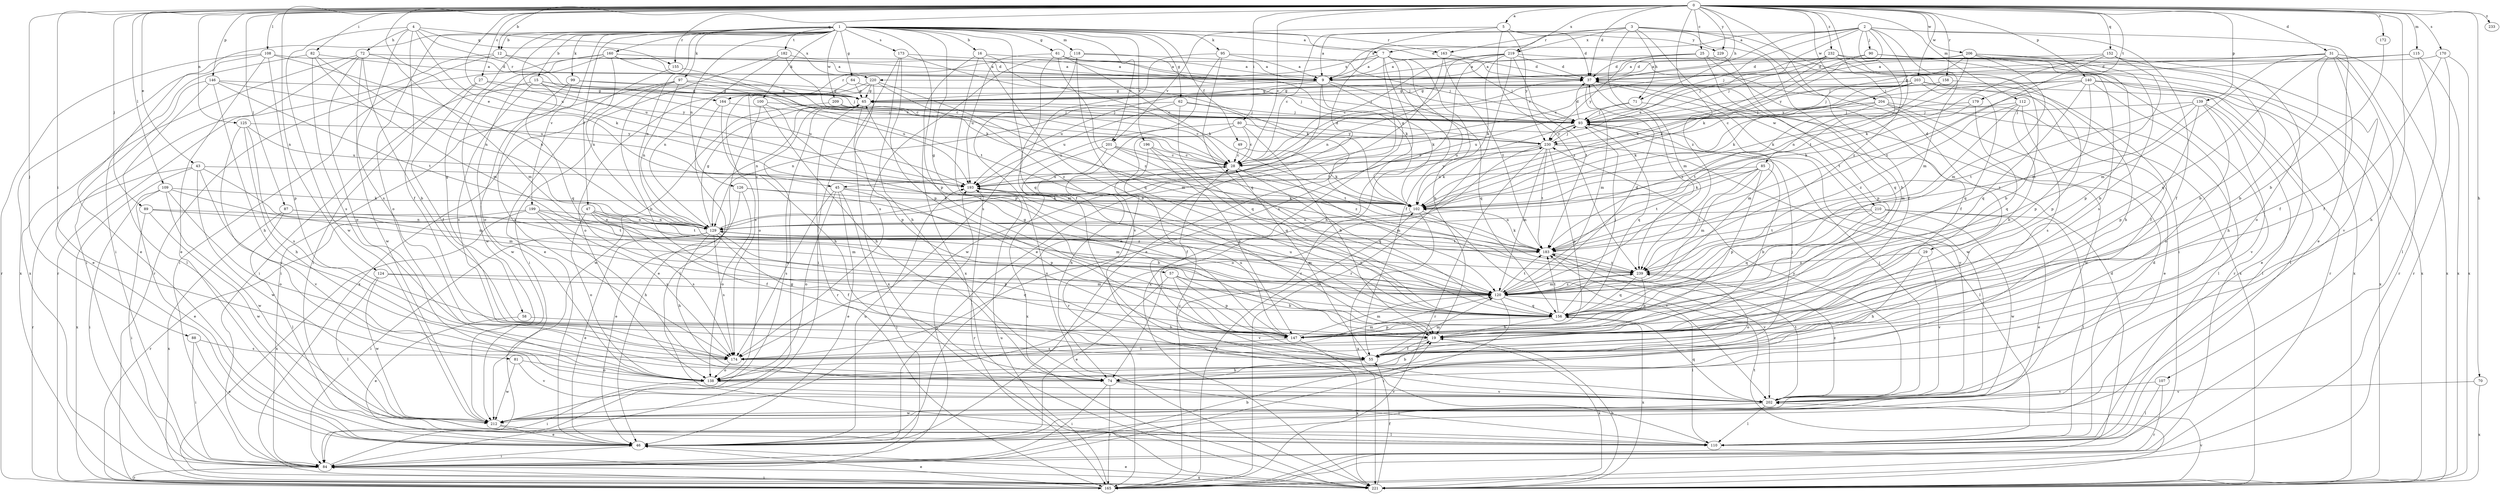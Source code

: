 strict digraph  {
0;
1;
2;
3;
4;
5;
7;
9;
12;
15;
16;
19;
25;
27;
28;
29;
31;
37;
43;
45;
46;
47;
49;
55;
57;
58;
61;
62;
64;
65;
70;
71;
72;
74;
80;
81;
82;
84;
85;
87;
88;
89;
90;
93;
95;
97;
99;
100;
102;
107;
108;
109;
110;
112;
115;
118;
120;
124;
125;
126;
129;
138;
139;
140;
146;
147;
152;
155;
156;
158;
160;
163;
164;
165;
170;
172;
173;
174;
179;
182;
183;
193;
196;
199;
201;
202;
203;
204;
206;
209;
210;
212;
219;
220;
221;
229;
230;
232;
233;
239;
0 -> 5  [label=a];
0 -> 12  [label=b];
0 -> 25  [label=c];
0 -> 27  [label=c];
0 -> 28  [label=c];
0 -> 29  [label=d];
0 -> 31  [label=d];
0 -> 37  [label=d];
0 -> 43  [label=e];
0 -> 45  [label=e];
0 -> 70  [label=h];
0 -> 71  [label=h];
0 -> 80  [label=i];
0 -> 81  [label=i];
0 -> 82  [label=i];
0 -> 85  [label=j];
0 -> 87  [label=j];
0 -> 88  [label=j];
0 -> 89  [label=j];
0 -> 107  [label=l];
0 -> 108  [label=l];
0 -> 109  [label=l];
0 -> 112  [label=m];
0 -> 115  [label=m];
0 -> 124  [label=n];
0 -> 125  [label=n];
0 -> 139  [label=p];
0 -> 140  [label=p];
0 -> 146  [label=p];
0 -> 152  [label=q];
0 -> 155  [label=q];
0 -> 158  [label=r];
0 -> 170  [label=s];
0 -> 172  [label=s];
0 -> 179  [label=t];
0 -> 193  [label=u];
0 -> 203  [label=w];
0 -> 204  [label=w];
0 -> 206  [label=w];
0 -> 219  [label=x];
0 -> 229  [label=y];
0 -> 232  [label=z];
0 -> 233  [label=z];
0 -> 239  [label=z];
1 -> 7  [label=a];
1 -> 12  [label=b];
1 -> 15  [label=b];
1 -> 16  [label=b];
1 -> 37  [label=d];
1 -> 47  [label=f];
1 -> 49  [label=f];
1 -> 55  [label=f];
1 -> 57  [label=g];
1 -> 58  [label=g];
1 -> 61  [label=g];
1 -> 62  [label=g];
1 -> 64  [label=g];
1 -> 84  [label=i];
1 -> 95  [label=k];
1 -> 97  [label=k];
1 -> 99  [label=k];
1 -> 100  [label=k];
1 -> 118  [label=m];
1 -> 126  [label=n];
1 -> 129  [label=n];
1 -> 138  [label=o];
1 -> 147  [label=p];
1 -> 160  [label=r];
1 -> 163  [label=r];
1 -> 173  [label=s];
1 -> 182  [label=t];
1 -> 193  [label=u];
1 -> 196  [label=v];
1 -> 199  [label=v];
1 -> 201  [label=v];
1 -> 209  [label=w];
2 -> 7  [label=a];
2 -> 9  [label=a];
2 -> 28  [label=c];
2 -> 45  [label=e];
2 -> 46  [label=e];
2 -> 55  [label=f];
2 -> 90  [label=j];
2 -> 93  [label=j];
2 -> 102  [label=k];
2 -> 120  [label=m];
2 -> 183  [label=t];
2 -> 239  [label=z];
3 -> 9  [label=a];
3 -> 19  [label=b];
3 -> 28  [label=c];
3 -> 55  [label=f];
3 -> 71  [label=h];
3 -> 84  [label=i];
3 -> 120  [label=m];
3 -> 163  [label=r];
3 -> 210  [label=w];
3 -> 219  [label=x];
4 -> 55  [label=f];
4 -> 72  [label=h];
4 -> 102  [label=k];
4 -> 155  [label=q];
4 -> 164  [label=r];
4 -> 174  [label=s];
4 -> 212  [label=w];
4 -> 220  [label=x];
5 -> 37  [label=d];
5 -> 46  [label=e];
5 -> 201  [label=v];
5 -> 229  [label=y];
5 -> 230  [label=y];
5 -> 239  [label=z];
7 -> 9  [label=a];
7 -> 19  [label=b];
7 -> 46  [label=e];
7 -> 55  [label=f];
7 -> 74  [label=h];
7 -> 93  [label=j];
7 -> 164  [label=r];
7 -> 165  [label=r];
7 -> 220  [label=x];
9 -> 65  [label=g];
9 -> 102  [label=k];
9 -> 156  [label=q];
9 -> 193  [label=u];
9 -> 212  [label=w];
9 -> 221  [label=x];
12 -> 28  [label=c];
12 -> 37  [label=d];
12 -> 84  [label=i];
12 -> 165  [label=r];
15 -> 65  [label=g];
15 -> 84  [label=i];
15 -> 93  [label=j];
15 -> 156  [label=q];
15 -> 174  [label=s];
15 -> 193  [label=u];
16 -> 9  [label=a];
16 -> 19  [label=b];
16 -> 102  [label=k];
16 -> 147  [label=p];
16 -> 221  [label=x];
19 -> 55  [label=f];
19 -> 65  [label=g];
19 -> 174  [label=s];
19 -> 221  [label=x];
25 -> 9  [label=a];
25 -> 37  [label=d];
25 -> 55  [label=f];
25 -> 147  [label=p];
25 -> 165  [label=r];
25 -> 230  [label=y];
27 -> 55  [label=f];
27 -> 65  [label=g];
27 -> 110  [label=l];
27 -> 230  [label=y];
28 -> 37  [label=d];
28 -> 120  [label=m];
28 -> 156  [label=q];
28 -> 193  [label=u];
29 -> 74  [label=h];
29 -> 202  [label=v];
29 -> 239  [label=z];
31 -> 9  [label=a];
31 -> 19  [label=b];
31 -> 55  [label=f];
31 -> 74  [label=h];
31 -> 93  [label=j];
31 -> 120  [label=m];
31 -> 156  [label=q];
31 -> 165  [label=r];
31 -> 221  [label=x];
37 -> 65  [label=g];
37 -> 120  [label=m];
37 -> 212  [label=w];
37 -> 239  [label=z];
43 -> 120  [label=m];
43 -> 165  [label=r];
43 -> 193  [label=u];
43 -> 202  [label=v];
43 -> 212  [label=w];
43 -> 221  [label=x];
45 -> 46  [label=e];
45 -> 84  [label=i];
45 -> 102  [label=k];
45 -> 138  [label=o];
45 -> 147  [label=p];
45 -> 174  [label=s];
46 -> 84  [label=i];
46 -> 193  [label=u];
47 -> 55  [label=f];
47 -> 120  [label=m];
47 -> 129  [label=n];
47 -> 138  [label=o];
47 -> 174  [label=s];
47 -> 239  [label=z];
49 -> 28  [label=c];
49 -> 102  [label=k];
55 -> 28  [label=c];
55 -> 74  [label=h];
55 -> 120  [label=m];
57 -> 19  [label=b];
57 -> 46  [label=e];
57 -> 120  [label=m];
57 -> 147  [label=p];
57 -> 202  [label=v];
58 -> 19  [label=b];
58 -> 46  [label=e];
61 -> 9  [label=a];
61 -> 28  [label=c];
61 -> 93  [label=j];
61 -> 156  [label=q];
61 -> 193  [label=u];
61 -> 239  [label=z];
62 -> 93  [label=j];
62 -> 129  [label=n];
62 -> 156  [label=q];
62 -> 183  [label=t];
62 -> 193  [label=u];
64 -> 65  [label=g];
64 -> 93  [label=j];
64 -> 138  [label=o];
65 -> 93  [label=j];
65 -> 129  [label=n];
65 -> 147  [label=p];
65 -> 165  [label=r];
65 -> 212  [label=w];
70 -> 202  [label=v];
70 -> 221  [label=x];
71 -> 93  [label=j];
71 -> 120  [label=m];
71 -> 193  [label=u];
72 -> 9  [label=a];
72 -> 19  [label=b];
72 -> 84  [label=i];
72 -> 120  [label=m];
72 -> 138  [label=o];
72 -> 212  [label=w];
72 -> 221  [label=x];
74 -> 19  [label=b];
74 -> 84  [label=i];
74 -> 110  [label=l];
74 -> 165  [label=r];
74 -> 202  [label=v];
80 -> 19  [label=b];
80 -> 28  [label=c];
80 -> 165  [label=r];
80 -> 193  [label=u];
80 -> 230  [label=y];
81 -> 138  [label=o];
81 -> 202  [label=v];
81 -> 212  [label=w];
82 -> 9  [label=a];
82 -> 46  [label=e];
82 -> 120  [label=m];
82 -> 129  [label=n];
82 -> 174  [label=s];
84 -> 19  [label=b];
84 -> 37  [label=d];
84 -> 65  [label=g];
84 -> 165  [label=r];
84 -> 193  [label=u];
84 -> 221  [label=x];
85 -> 19  [label=b];
85 -> 102  [label=k];
85 -> 120  [label=m];
85 -> 147  [label=p];
85 -> 183  [label=t];
85 -> 193  [label=u];
85 -> 239  [label=z];
87 -> 110  [label=l];
87 -> 120  [label=m];
87 -> 129  [label=n];
87 -> 221  [label=x];
88 -> 46  [label=e];
88 -> 84  [label=i];
88 -> 174  [label=s];
89 -> 84  [label=i];
89 -> 129  [label=n];
89 -> 183  [label=t];
89 -> 212  [label=w];
90 -> 37  [label=d];
90 -> 102  [label=k];
90 -> 174  [label=s];
90 -> 221  [label=x];
93 -> 37  [label=d];
93 -> 156  [label=q];
93 -> 193  [label=u];
93 -> 202  [label=v];
93 -> 230  [label=y];
95 -> 9  [label=a];
95 -> 93  [label=j];
95 -> 156  [label=q];
95 -> 174  [label=s];
95 -> 202  [label=v];
97 -> 19  [label=b];
97 -> 65  [label=g];
97 -> 84  [label=i];
97 -> 129  [label=n];
97 -> 193  [label=u];
97 -> 221  [label=x];
99 -> 65  [label=g];
99 -> 93  [label=j];
99 -> 174  [label=s];
99 -> 212  [label=w];
100 -> 46  [label=e];
100 -> 74  [label=h];
100 -> 93  [label=j];
100 -> 120  [label=m];
102 -> 129  [label=n];
102 -> 202  [label=v];
102 -> 221  [label=x];
107 -> 110  [label=l];
107 -> 165  [label=r];
107 -> 202  [label=v];
108 -> 37  [label=d];
108 -> 46  [label=e];
108 -> 129  [label=n];
108 -> 147  [label=p];
108 -> 165  [label=r];
108 -> 221  [label=x];
109 -> 46  [label=e];
109 -> 84  [label=i];
109 -> 102  [label=k];
109 -> 120  [label=m];
109 -> 138  [label=o];
109 -> 212  [label=w];
110 -> 28  [label=c];
110 -> 37  [label=d];
112 -> 19  [label=b];
112 -> 93  [label=j];
112 -> 120  [label=m];
112 -> 174  [label=s];
112 -> 239  [label=z];
115 -> 37  [label=d];
115 -> 65  [label=g];
115 -> 110  [label=l];
115 -> 221  [label=x];
118 -> 9  [label=a];
118 -> 102  [label=k];
118 -> 156  [label=q];
118 -> 174  [label=s];
118 -> 221  [label=x];
120 -> 37  [label=d];
120 -> 84  [label=i];
120 -> 110  [label=l];
120 -> 129  [label=n];
120 -> 156  [label=q];
120 -> 183  [label=t];
120 -> 239  [label=z];
124 -> 110  [label=l];
124 -> 120  [label=m];
124 -> 156  [label=q];
124 -> 212  [label=w];
125 -> 74  [label=h];
125 -> 174  [label=s];
125 -> 193  [label=u];
125 -> 202  [label=v];
125 -> 230  [label=y];
126 -> 19  [label=b];
126 -> 46  [label=e];
126 -> 102  [label=k];
126 -> 138  [label=o];
129 -> 28  [label=c];
129 -> 46  [label=e];
129 -> 55  [label=f];
129 -> 65  [label=g];
129 -> 74  [label=h];
129 -> 84  [label=i];
129 -> 120  [label=m];
129 -> 147  [label=p];
129 -> 174  [label=s];
129 -> 183  [label=t];
138 -> 84  [label=i];
138 -> 93  [label=j];
138 -> 202  [label=v];
139 -> 93  [label=j];
139 -> 110  [label=l];
139 -> 138  [label=o];
139 -> 147  [label=p];
139 -> 183  [label=t];
139 -> 202  [label=v];
139 -> 239  [label=z];
140 -> 46  [label=e];
140 -> 65  [label=g];
140 -> 74  [label=h];
140 -> 147  [label=p];
140 -> 156  [label=q];
140 -> 183  [label=t];
140 -> 221  [label=x];
140 -> 230  [label=y];
146 -> 46  [label=e];
146 -> 65  [label=g];
146 -> 74  [label=h];
146 -> 110  [label=l];
146 -> 183  [label=t];
146 -> 193  [label=u];
147 -> 120  [label=m];
147 -> 174  [label=s];
147 -> 193  [label=u];
147 -> 221  [label=x];
152 -> 9  [label=a];
152 -> 19  [label=b];
152 -> 102  [label=k];
152 -> 120  [label=m];
152 -> 138  [label=o];
152 -> 183  [label=t];
155 -> 46  [label=e];
155 -> 183  [label=t];
156 -> 19  [label=b];
156 -> 93  [label=j];
156 -> 147  [label=p];
156 -> 183  [label=t];
156 -> 193  [label=u];
156 -> 221  [label=x];
158 -> 55  [label=f];
158 -> 65  [label=g];
158 -> 102  [label=k];
160 -> 9  [label=a];
160 -> 28  [label=c];
160 -> 102  [label=k];
160 -> 129  [label=n];
160 -> 138  [label=o];
160 -> 165  [label=r];
160 -> 212  [label=w];
163 -> 37  [label=d];
163 -> 46  [label=e];
163 -> 183  [label=t];
164 -> 74  [label=h];
164 -> 93  [label=j];
164 -> 110  [label=l];
165 -> 46  [label=e];
165 -> 84  [label=i];
165 -> 102  [label=k];
165 -> 193  [label=u];
170 -> 9  [label=a];
170 -> 55  [label=f];
170 -> 165  [label=r];
170 -> 221  [label=x];
172 -> 19  [label=b];
173 -> 9  [label=a];
173 -> 74  [label=h];
173 -> 84  [label=i];
173 -> 102  [label=k];
173 -> 147  [label=p];
174 -> 120  [label=m];
174 -> 138  [label=o];
179 -> 93  [label=j];
179 -> 102  [label=k];
179 -> 156  [label=q];
182 -> 9  [label=a];
182 -> 28  [label=c];
182 -> 84  [label=i];
182 -> 129  [label=n];
183 -> 102  [label=k];
183 -> 202  [label=v];
183 -> 239  [label=z];
193 -> 102  [label=k];
193 -> 165  [label=r];
193 -> 230  [label=y];
196 -> 28  [label=c];
196 -> 55  [label=f];
196 -> 147  [label=p];
196 -> 156  [label=q];
199 -> 74  [label=h];
199 -> 129  [label=n];
199 -> 165  [label=r];
199 -> 174  [label=s];
199 -> 183  [label=t];
199 -> 221  [label=x];
201 -> 28  [label=c];
201 -> 74  [label=h];
201 -> 183  [label=t];
201 -> 221  [label=x];
201 -> 239  [label=z];
202 -> 93  [label=j];
202 -> 110  [label=l];
202 -> 156  [label=q];
202 -> 183  [label=t];
202 -> 212  [label=w];
202 -> 230  [label=y];
202 -> 239  [label=z];
203 -> 28  [label=c];
203 -> 65  [label=g];
203 -> 93  [label=j];
203 -> 102  [label=k];
203 -> 110  [label=l];
203 -> 147  [label=p];
203 -> 156  [label=q];
204 -> 46  [label=e];
204 -> 93  [label=j];
204 -> 102  [label=k];
204 -> 110  [label=l];
204 -> 183  [label=t];
204 -> 212  [label=w];
206 -> 9  [label=a];
206 -> 19  [label=b];
206 -> 93  [label=j];
206 -> 120  [label=m];
206 -> 129  [label=n];
206 -> 147  [label=p];
206 -> 202  [label=v];
206 -> 230  [label=y];
209 -> 28  [label=c];
209 -> 93  [label=j];
209 -> 212  [label=w];
210 -> 46  [label=e];
210 -> 110  [label=l];
210 -> 129  [label=n];
210 -> 156  [label=q];
210 -> 183  [label=t];
210 -> 212  [label=w];
212 -> 46  [label=e];
212 -> 110  [label=l];
219 -> 9  [label=a];
219 -> 28  [label=c];
219 -> 37  [label=d];
219 -> 102  [label=k];
219 -> 129  [label=n];
219 -> 165  [label=r];
219 -> 174  [label=s];
219 -> 183  [label=t];
219 -> 221  [label=x];
220 -> 65  [label=g];
220 -> 120  [label=m];
220 -> 138  [label=o];
220 -> 174  [label=s];
220 -> 221  [label=x];
220 -> 239  [label=z];
221 -> 19  [label=b];
221 -> 46  [label=e];
221 -> 55  [label=f];
221 -> 183  [label=t];
221 -> 202  [label=v];
229 -> 37  [label=d];
229 -> 156  [label=q];
230 -> 28  [label=c];
230 -> 65  [label=g];
230 -> 93  [label=j];
230 -> 102  [label=k];
230 -> 110  [label=l];
230 -> 120  [label=m];
230 -> 138  [label=o];
230 -> 147  [label=p];
230 -> 165  [label=r];
230 -> 183  [label=t];
232 -> 19  [label=b];
232 -> 28  [label=c];
232 -> 37  [label=d];
232 -> 74  [label=h];
232 -> 93  [label=j];
232 -> 102  [label=k];
232 -> 165  [label=r];
232 -> 221  [label=x];
239 -> 120  [label=m];
239 -> 138  [label=o];
239 -> 147  [label=p];
239 -> 156  [label=q];
}
